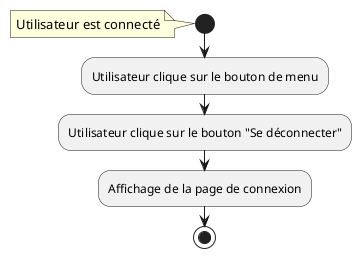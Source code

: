 @startuml
'https://plantuml.com/activity-diagram-beta

start
note : Utilisateur est connecté
:Utilisateur clique sur le bouton de menu;
:Utilisateur clique sur le bouton "Se déconnecter";
:Affichage de la page de connexion;
stop

@enduml
